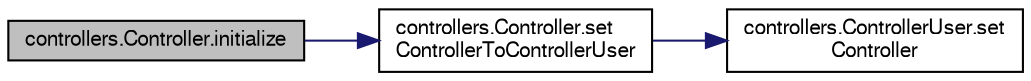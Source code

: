 digraph "controllers.Controller.initialize"
{
  bgcolor="transparent";
  edge [fontname="FreeSans",fontsize="10",labelfontname="FreeSans",labelfontsize="10"];
  node [fontname="FreeSans",fontsize="10",shape=record];
  rankdir="LR";
  Node0 [label="controllers.Controller.initialize",height=0.2,width=0.4,color="black", fillcolor="grey75", style="filled", fontcolor="black"];
  Node0 -> Node1 [color="midnightblue",fontsize="10",style="solid",fontname="FreeSans"];
  Node1 [label="controllers.Controller.set\lControllerToControllerUser",height=0.2,width=0.4,color="black",URL="$classcontrollers_1_1Controller.html#a3f09372e4361322349de5677e31186c8"];
  Node1 -> Node2 [color="midnightblue",fontsize="10",style="solid",fontname="FreeSans"];
  Node2 [label="controllers.ControllerUser.set\lController",height=0.2,width=0.4,color="black",URL="$classcontrollers_1_1ControllerUser.html#a221c7cfbe34f219a75fcccc0f13da08b"];
}
